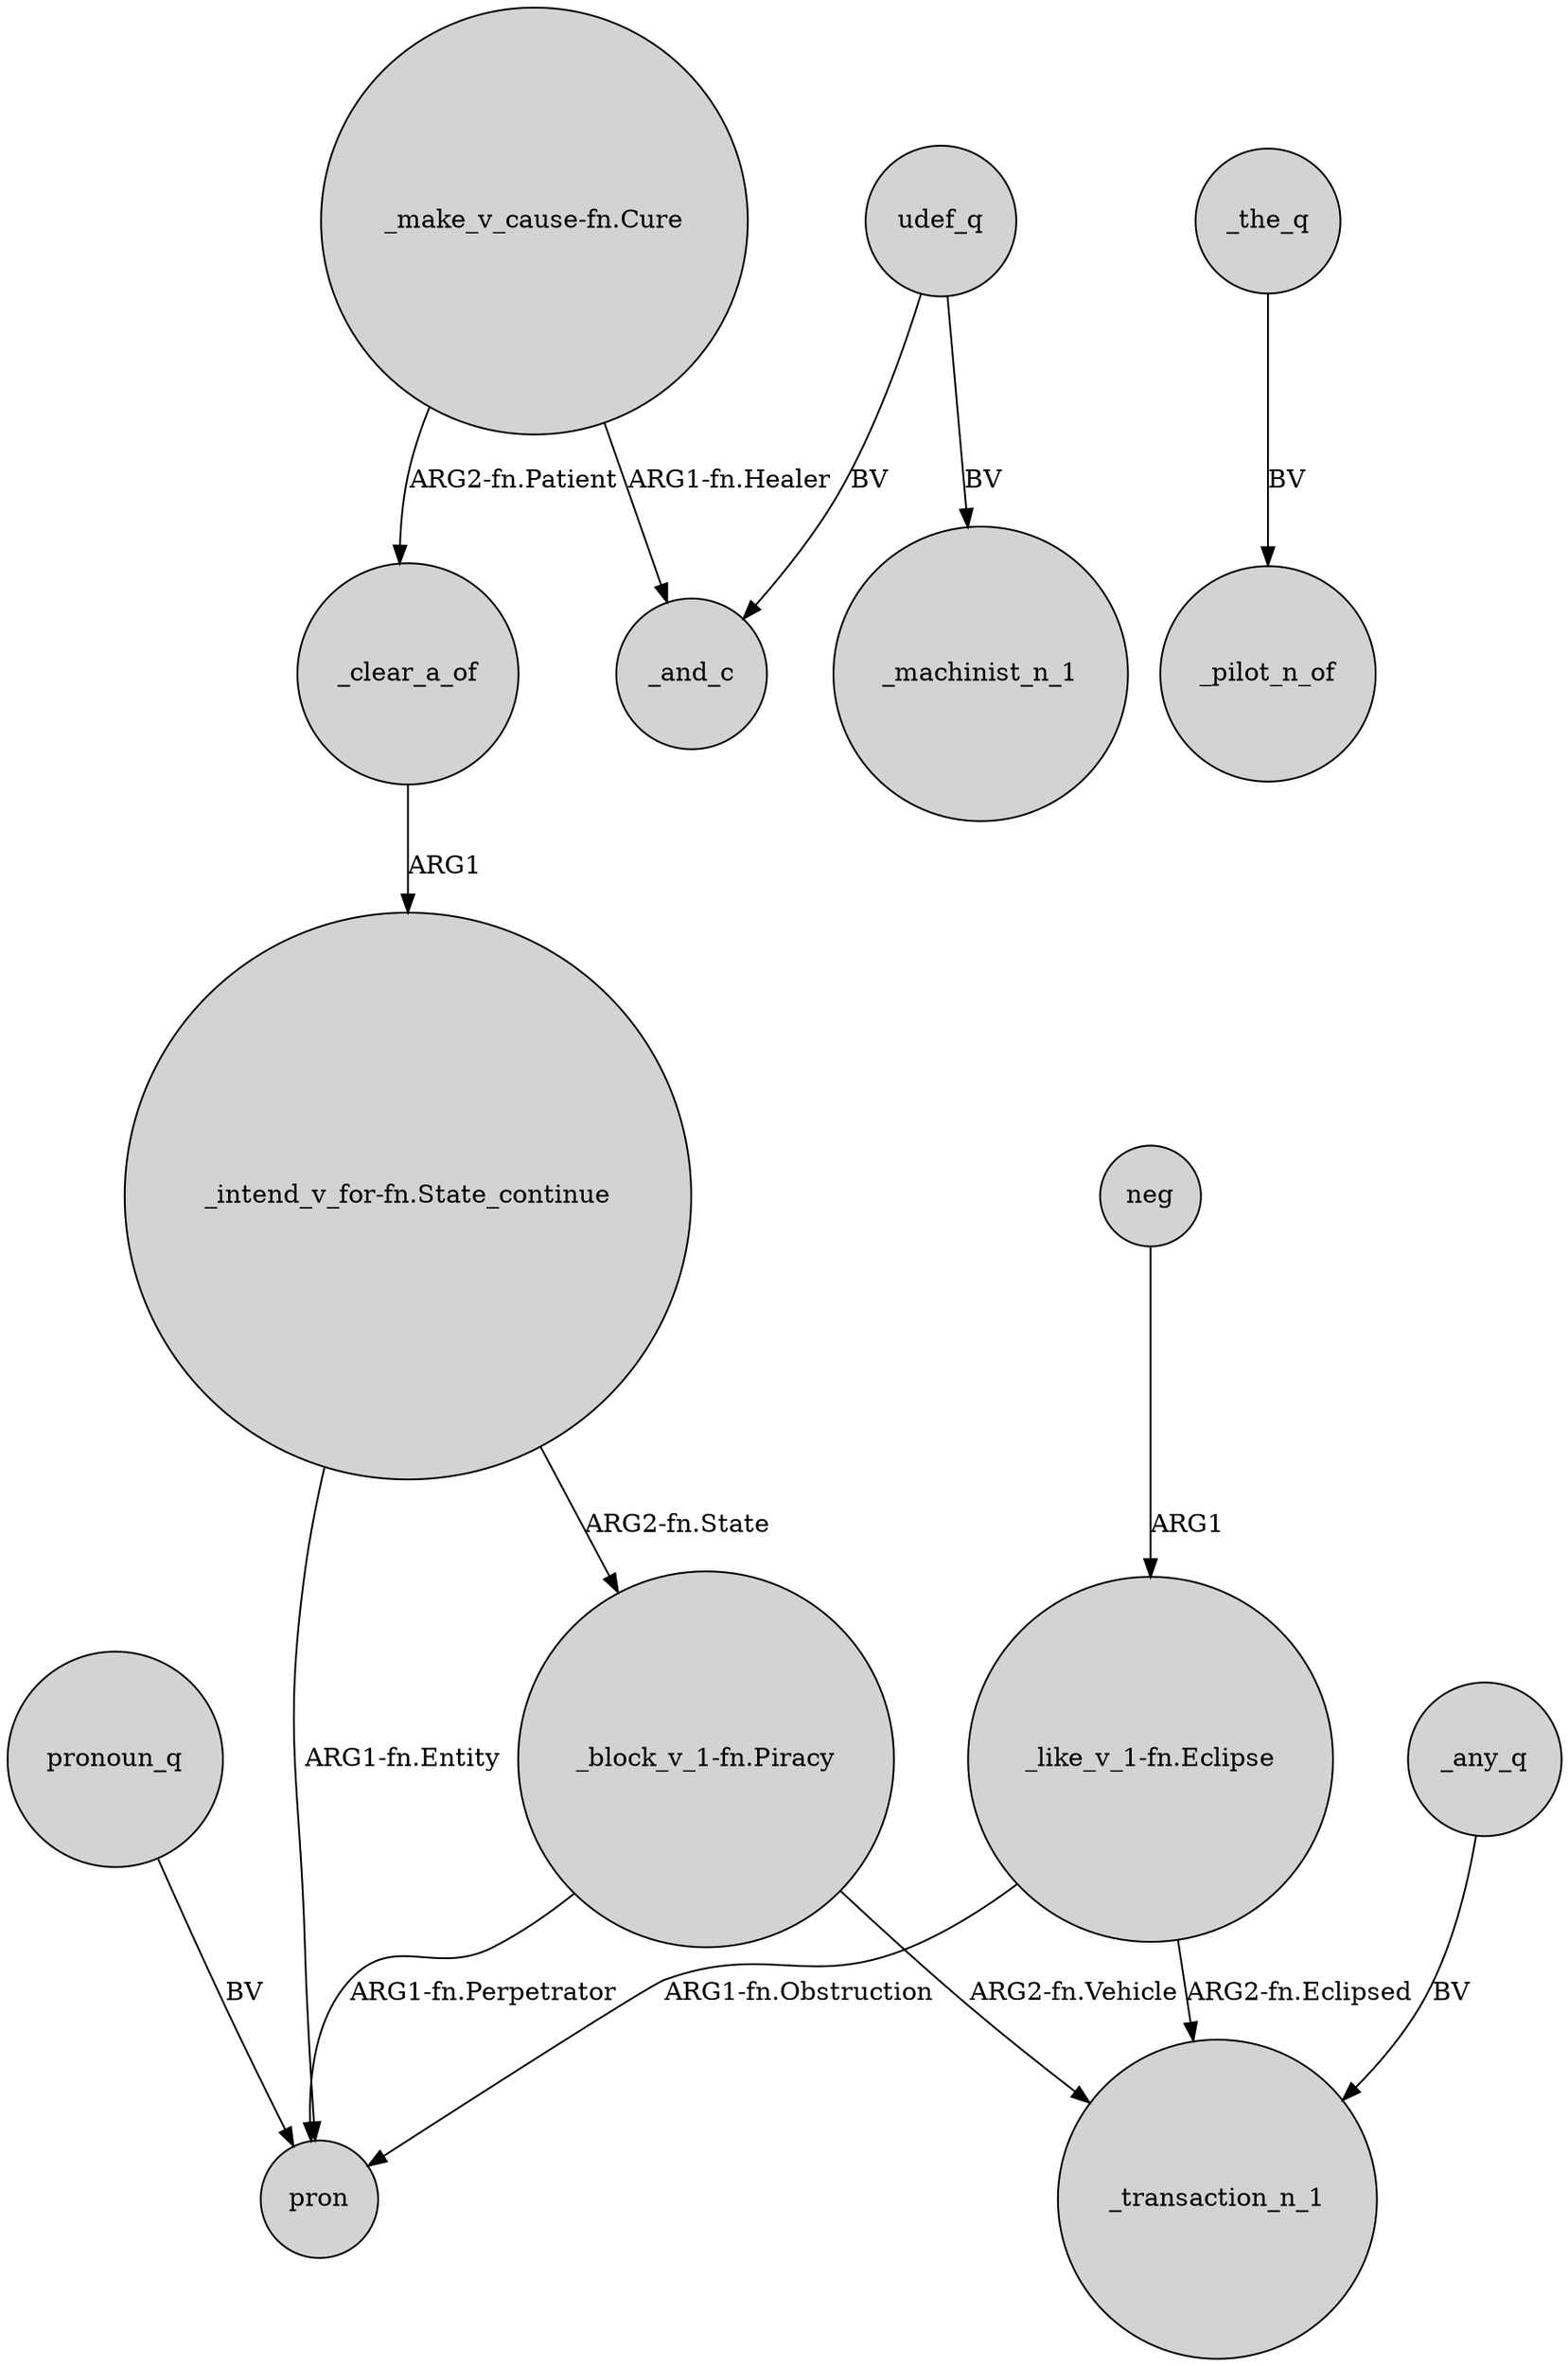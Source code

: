 digraph {
	node [shape=circle style=filled]
	"_like_v_1-fn.Eclipse" -> pron [label="ARG1-fn.Obstruction"]
	"_like_v_1-fn.Eclipse" -> _transaction_n_1 [label="ARG2-fn.Eclipsed"]
	"_block_v_1-fn.Piracy" -> _transaction_n_1 [label="ARG2-fn.Vehicle"]
	_clear_a_of -> "_intend_v_for-fn.State_continue" [label=ARG1]
	"_intend_v_for-fn.State_continue" -> pron [label="ARG1-fn.Entity"]
	udef_q -> _and_c [label=BV]
	udef_q -> _machinist_n_1 [label=BV]
	"_block_v_1-fn.Piracy" -> pron [label="ARG1-fn.Perpetrator"]
	"_make_v_cause-fn.Cure" -> _clear_a_of [label="ARG2-fn.Patient"]
	pronoun_q -> pron [label=BV]
	neg -> "_like_v_1-fn.Eclipse" [label=ARG1]
	"_make_v_cause-fn.Cure" -> _and_c [label="ARG1-fn.Healer"]
	_any_q -> _transaction_n_1 [label=BV]
	"_intend_v_for-fn.State_continue" -> "_block_v_1-fn.Piracy" [label="ARG2-fn.State"]
	_the_q -> _pilot_n_of [label=BV]
}
